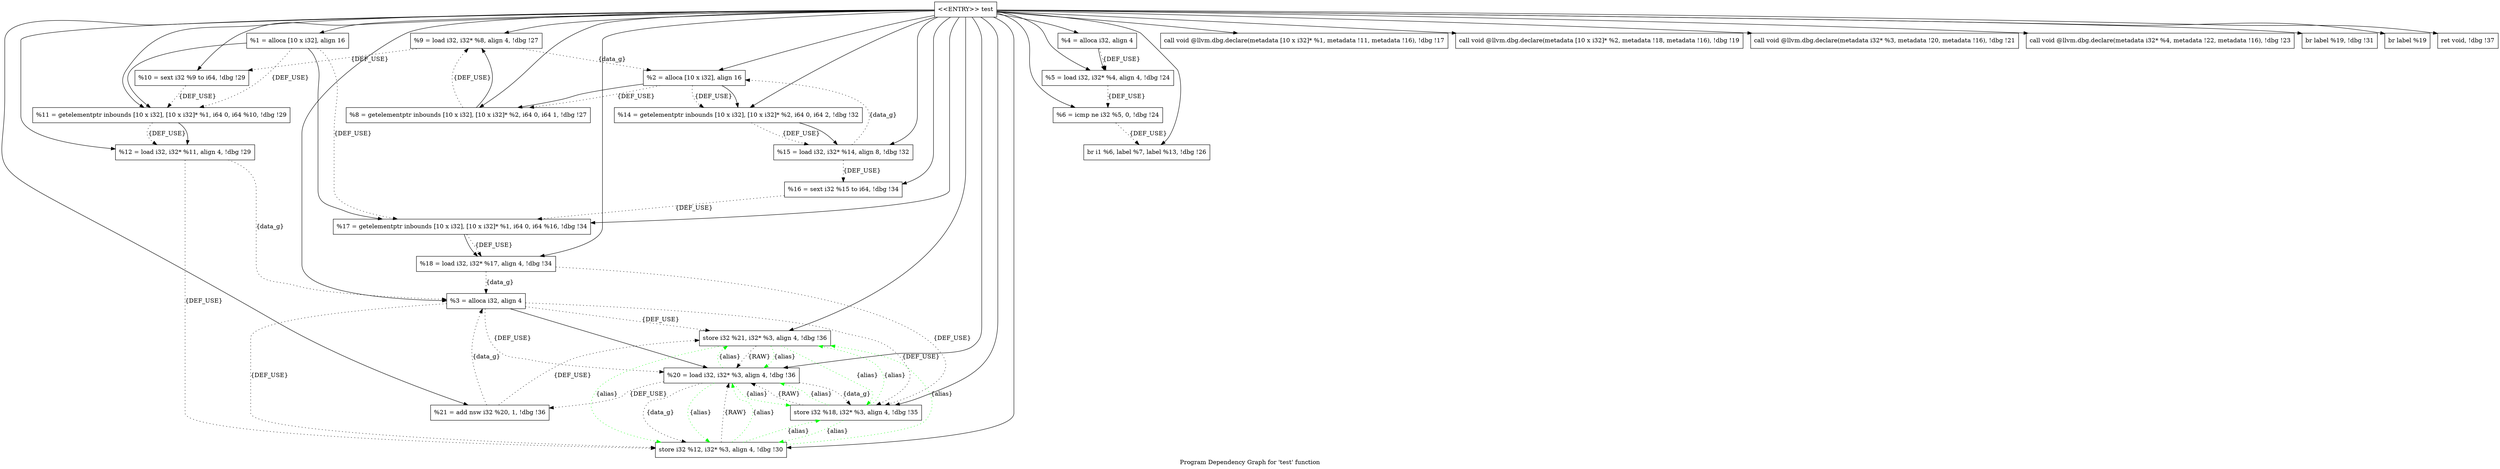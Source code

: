 digraph "Program Dependency Graph for 'test' function" {
	label="Program Dependency Graph for 'test' function";
graph [ splines=true ]
	Node0x7fb957603d30 [shape=record,label="{  %1 = alloca [10 x i32], align 16}"];
	Node0x7fb957603d30 -> Node0x7fb957602ca0[style=dotted,label = "{DEF_USE}" ];
	Node0x7fb957603d30 -> Node0x7fb957603f30[style=dotted,label = "{DEF_USE}" ];
	Node0x7fb957603d30 -> Node0x7fb957603f30;
	Node0x7fb957603d30 -> Node0x7fb957602ca0;
	Node0x7fb957602ca0 [shape=record,label="{  %17 = getelementptr inbounds [10 x i32], [10 x i32]* %1, i64 0, i64 %16, !dbg !34}"];
	Node0x7fb957602ca0 -> Node0x7fb957604800[style=dotted,label = "{DEF_USE}" ];
	Node0x7fb957602ca0 -> Node0x7fb957604800;
	Node0x7fb957603f30 [shape=record,label="{  %11 = getelementptr inbounds [10 x i32], [10 x i32]* %1, i64 0, i64 %10, !dbg !29}"];
	Node0x7fb957603f30 -> Node0x7fb957604280[style=dotted,label = "{DEF_USE}" ];
	Node0x7fb957603f30 -> Node0x7fb957604280;
	Node0x7fb957603fa0 [shape=record,label="{  %2 = alloca [10 x i32], align 16}"];
	Node0x7fb957603fa0 -> Node0x7fb957604030[style=dotted,label = "{DEF_USE}" ];
	Node0x7fb957603fa0 -> Node0x7fb957603f80[style=dotted,label = "{DEF_USE}" ];
	Node0x7fb957603fa0 -> Node0x7fb957603f80;
	Node0x7fb957603fa0 -> Node0x7fb957604030;
	Node0x7fb957604030 [shape=record,label="{  %14 = getelementptr inbounds [10 x i32], [10 x i32]* %2, i64 0, i64 2, !dbg !32}"];
	Node0x7fb957604030 -> Node0x7fb957604750[style=dotted,label = "{DEF_USE}" ];
	Node0x7fb957604030 -> Node0x7fb957604750;
	Node0x7fb957603f80 [shape=record,label="{  %8 = getelementptr inbounds [10 x i32], [10 x i32]* %2, i64 0, i64 1, !dbg !27}"];
	Node0x7fb957603f80 -> Node0x7fb9576044d0[style=dotted,label = "{DEF_USE}" ];
	Node0x7fb957603f80 -> Node0x7fb9576044d0;
	Node0x7fb9576040f0 [shape=record,label="{  %3 = alloca i32, align 4}"];
	Node0x7fb9576040f0 -> Node0x7fb9576041d0[style=dotted,label = "{DEF_USE}" ];
	Node0x7fb9576040f0 -> Node0x7fb957604220[style=dotted,label = "{DEF_USE}" ];
	Node0x7fb9576040f0 -> Node0x7fb957603ee0[style=dotted,label = "{DEF_USE}" ];
	Node0x7fb9576040f0 -> Node0x7fb957603ec0[style=dotted,label = "{DEF_USE}" ];
	Node0x7fb9576040f0 -> Node0x7fb957604220;
	Node0x7fb9576041d0 [shape=record,label="{  store i32 %21, i32* %3, align 4, !dbg !36}"];
	Node0x7fb9576041d0 -> Node0x7fb957604220[style=dotted,label = "{RAW} "];
	Node0x7fb9576041d0 -> Node0x7fb957603ec0[style=dotted, label="{alias}", color="green", penwidth="1.0"];
	Node0x7fb9576041d0 -> Node0x7fb957603ee0[style=dotted, label="{alias}", color="green", penwidth="1.0"];
	Node0x7fb9576041d0 -> Node0x7fb957604220[style=dotted, label="{alias}", color="green", penwidth="1.0"];
	Node0x7fb957604220 [shape=record,label="{  %20 = load i32, i32* %3, align 4, !dbg !36}"];
	Node0x7fb957604220 -> Node0x7fb9576044b0[style=dotted,label = "{DEF_USE}" ];
	Node0x7fb957604220 -> Node0x7fb957603ec0[style=dotted, label = "{data_g}"];
	Node0x7fb957604220 -> Node0x7fb957603ee0[style=dotted, label = "{data_g}"];
	Node0x7fb957604220 -> Node0x7fb957603ec0[style=dotted, label="{alias}", color="green", penwidth="1.0"];
	Node0x7fb957604220 -> Node0x7fb957603ee0[style=dotted, label="{alias}", color="green", penwidth="1.0"];
	Node0x7fb957604220 -> Node0x7fb9576041d0[style=dotted, label="{alias}", color="green", penwidth="1.0"];
	Node0x7fb957603ee0 [shape=record,label="{  store i32 %18, i32* %3, align 4, !dbg !35}"];
	Node0x7fb957603ee0 -> Node0x7fb957604220[style=dotted,label = "{RAW} "];
	Node0x7fb957603ee0 -> Node0x7fb957603ec0[style=dotted, label="{alias}", color="green", penwidth="1.0"];
	Node0x7fb957603ee0 -> Node0x7fb957604220[style=dotted, label="{alias}", color="green", penwidth="1.0"];
	Node0x7fb957603ee0 -> Node0x7fb9576041d0[style=dotted, label="{alias}", color="green", penwidth="1.0"];
	Node0x7fb957603ec0 [shape=record,label="{  store i32 %12, i32* %3, align 4, !dbg !30}"];
	Node0x7fb957603ec0 -> Node0x7fb957604220[style=dotted,label = "{RAW} "];
	Node0x7fb957603ec0 -> Node0x7fb957604220[style=dotted, label="{alias}", color="green", penwidth="1.0"];
	Node0x7fb957603ec0 -> Node0x7fb957603ee0[style=dotted, label="{alias}", color="green", penwidth="1.0"];
	Node0x7fb957603ec0 -> Node0x7fb9576041d0[style=dotted, label="{alias}", color="green", penwidth="1.0"];
	Node0x7fb957604310 [shape=record,label="{  %4 = alloca i32, align 4}"];
	Node0x7fb957604310 -> Node0x7fb957604410[style=dotted,label = "{DEF_USE}" ];
	Node0x7fb957604310 -> Node0x7fb957604410;
	Node0x7fb957604410 [shape=record,label="{  %5 = load i32, i32* %4, align 4, !dbg !24}"];
	Node0x7fb957604410 -> Node0x7fb9576042f0[style=dotted,label = "{DEF_USE}" ];
	Node0x7fb9576042f0 [shape=record,label="{  %6 = icmp ne i32 %5, 0, !dbg !24}"];
	Node0x7fb9576042f0 -> Node0x7fb957604180[style=dotted,label = "{DEF_USE}" ];
	Node0x7fb957604180 [shape=record,label="{  br i1 %6, label %7, label %13, !dbg !26}"];
	Node0x7fb9576044d0 [shape=record,label="{  %9 = load i32, i32* %8, align 4, !dbg !27}"];
	Node0x7fb9576044d0 -> Node0x7fb957604540[style=dotted,label = "{DEF_USE}" ];
	Node0x7fb9576044d0 -> Node0x7fb957603fa0[style=dotted, label = "{data_g}"];
	Node0x7fb957604540 [shape=record,label="{  %10 = sext i32 %9 to i64, !dbg !29}"];
	Node0x7fb957604540 -> Node0x7fb957603f30[style=dotted,label = "{DEF_USE}" ];
	Node0x7fb957604280 [shape=record,label="{  %12 = load i32, i32* %11, align 4, !dbg !29}"];
	Node0x7fb957604280 -> Node0x7fb957603ec0[style=dotted,label = "{DEF_USE}" ];
	Node0x7fb957604280 -> Node0x7fb9576040f0[style=dotted, label = "{data_g}"];
	Node0x7fb957604750 [shape=record,label="{  %15 = load i32, i32* %14, align 8, !dbg !32}"];
	Node0x7fb957604750 -> Node0x7fb9576046d0[style=dotted,label = "{DEF_USE}" ];
	Node0x7fb957604750 -> Node0x7fb957603fa0[style=dotted, label = "{data_g}"];
	Node0x7fb9576046d0 [shape=record,label="{  %16 = sext i32 %15 to i64, !dbg !34}"];
	Node0x7fb9576046d0 -> Node0x7fb957602ca0[style=dotted,label = "{DEF_USE}" ];
	Node0x7fb957604800 [shape=record,label="{  %18 = load i32, i32* %17, align 4, !dbg !34}"];
	Node0x7fb957604800 -> Node0x7fb957603ee0[style=dotted,label = "{DEF_USE}" ];
	Node0x7fb957604800 -> Node0x7fb9576040f0[style=dotted, label = "{data_g}"];
	Node0x7fb9576044b0 [shape=record,label="{  %21 = add nsw i32 %20, 1, !dbg !36}"];
	Node0x7fb9576044b0 -> Node0x7fb9576041d0[style=dotted,label = "{DEF_USE}" ];
	Node0x7fb9576044b0 -> Node0x7fb9576040f0[style=dotted, label = "{data_g}"];
	Node0x7fb957604950 [shape=record,label="{\<\<ENTRY\>\> test}"];
	Node0x7fb957604950 -> Node0x7fb957603d30;
	Node0x7fb957604950 -> Node0x7fb957603fa0;
	Node0x7fb957604950 -> Node0x7fb9576040f0;
	Node0x7fb957604950 -> Node0x7fb957604310;
	Node0x7fb957604950 -> Node0x7fb9576048b0;
	Node0x7fb957604950 -> Node0x7fb957604b90;
	Node0x7fb957604950 -> Node0x7fb957604be0;
	Node0x7fb957604950 -> Node0x7fb957604c30;
	Node0x7fb957604950 -> Node0x7fb957604410;
	Node0x7fb957604950 -> Node0x7fb9576042f0;
	Node0x7fb957604950 -> Node0x7fb957604180;
	Node0x7fb957604950 -> Node0x7fb957603f80;
	Node0x7fb957604950 -> Node0x7fb9576044d0;
	Node0x7fb957604950 -> Node0x7fb957604540;
	Node0x7fb957604950 -> Node0x7fb957603f30;
	Node0x7fb957604950 -> Node0x7fb957604280;
	Node0x7fb957604950 -> Node0x7fb957603ec0;
	Node0x7fb957604950 -> Node0x7fb957604910;
	Node0x7fb957604950 -> Node0x7fb957604030;
	Node0x7fb957604950 -> Node0x7fb957604750;
	Node0x7fb957604950 -> Node0x7fb9576046d0;
	Node0x7fb957604950 -> Node0x7fb957602ca0;
	Node0x7fb957604950 -> Node0x7fb957604800;
	Node0x7fb957604950 -> Node0x7fb957603ee0;
	Node0x7fb957604950 -> Node0x7fb957604930;
	Node0x7fb957604950 -> Node0x7fb957604220;
	Node0x7fb957604950 -> Node0x7fb9576044b0;
	Node0x7fb957604950 -> Node0x7fb9576041d0;
	Node0x7fb957604950 -> Node0x7fb957604ce0;
	Node0x7fb9576048b0 [shape=record,label="{  call void @llvm.dbg.declare(metadata [10 x i32]* %1, metadata !11, metadata !16), !dbg !17}"];
	Node0x7fb957604b90 [shape=record,label="{  call void @llvm.dbg.declare(metadata [10 x i32]* %2, metadata !18, metadata !16), !dbg !19}"];
	Node0x7fb957604be0 [shape=record,label="{  call void @llvm.dbg.declare(metadata i32* %3, metadata !20, metadata !16), !dbg !21}"];
	Node0x7fb957604c30 [shape=record,label="{  call void @llvm.dbg.declare(metadata i32* %4, metadata !22, metadata !16), !dbg !23}"];
	Node0x7fb957604910 [shape=record,label="{  br label %19, !dbg !31}"];
	Node0x7fb957604930 [shape=record,label="{  br label %19}"];
	Node0x7fb957604ce0 [shape=record,label="{  ret void, !dbg !37}"];
}
